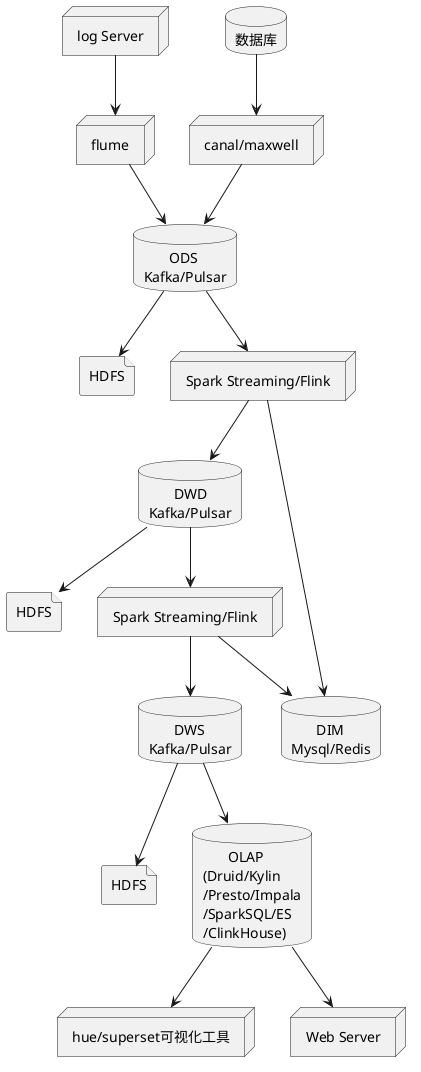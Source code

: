 @startuml
node "log Server" as a
database "数据库" as b
node "flume" as c
node "canal/maxwell" as d
database "       ODS\nKafka/Pulsar" as e
file "HDFS" as f
node "Spark Streaming/Flink" as g
file "HDFS" as h
database "       DWD\nKafka/Pulsar" as i
database "       DIM\nMysql/Redis" as j
node "Spark Streaming/Flink" as k
database "       DWS\nKafka/Pulsar" as l
file "HDFS" as m
database "       OLAP\n(Druid/Kylin\n/Presto/Impala\n/SparkSQL/ES\n/ClinkHouse)" as n
node "hue/superset可视化工具" as o
node "Web Server" as p
a --> c
b --> d
c --> e
d --> e
e --> f
e --> g
g --> i
i --> h
i --> k
g --> j
k --> j
k --> l
l --> m
l --> n
n --> o
n --> p
@enduml
